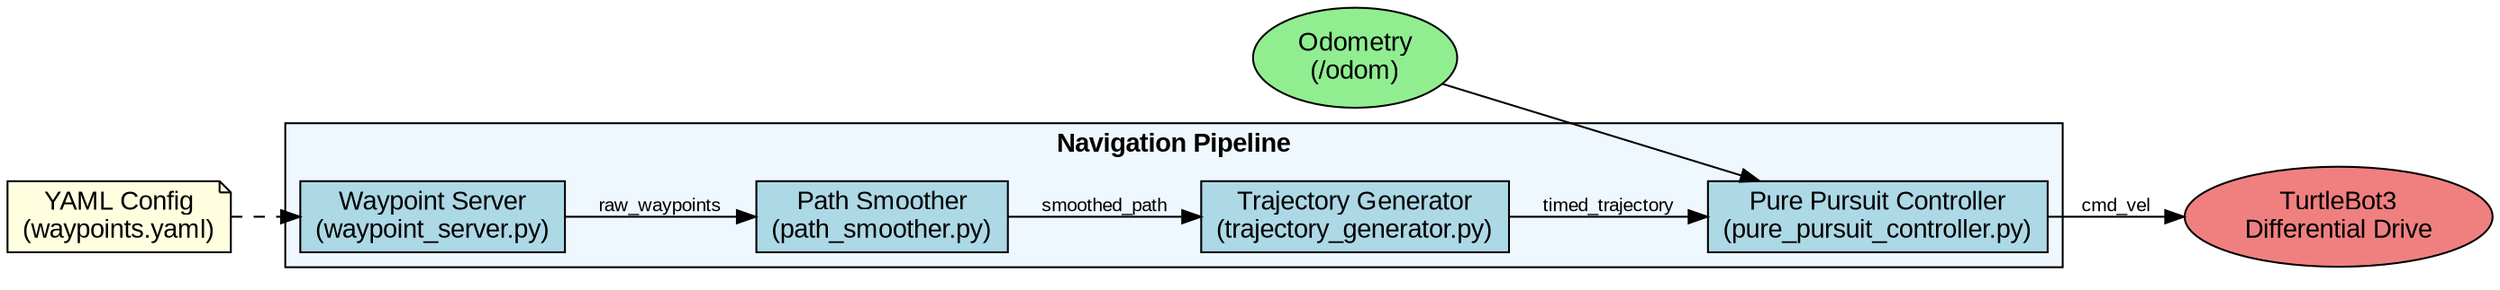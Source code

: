 digraph G {
  rankdir=LR;
  node [shape=box, style=filled, fillcolor=lightblue, fontname="Arial"];
  edge [fontname="Arial", fontsize=10];
  
  subgraph cluster_0 {
    label="Navigation Pipeline";
    fontname="Arial Bold";
    style=filled;
    fillcolor=aliceblue;
    
    waypoints [label="Waypoint Server\n(waypoint_server.py)"];
    path [label="Path Smoother\n(path_smoother.py)"];
    traj [label="Trajectory Generator\n(trajectory_generator.py)"];
    control [label="Pure Pursuit Controller\n(pure_pursuit_controller.py)"];
    
    waypoints -> path [label="raw_waypoints"];
    path -> traj [label="smoothed_path"];
    traj -> control [label="timed_trajectory"];
  }
  
  config [label="YAML Config\n(waypoints.yaml)", shape=note, fillcolor=lightyellow];
  odom [label="Odometry\n(/odom)", shape=oval, fillcolor=lightgreen];
  robot [label="TurtleBot3\nDifferential Drive", shape=oval, fillcolor=lightcoral];
  
  config -> waypoints [style=dashed];
  odom -> control;
  control -> robot [label="cmd_vel"];
}
